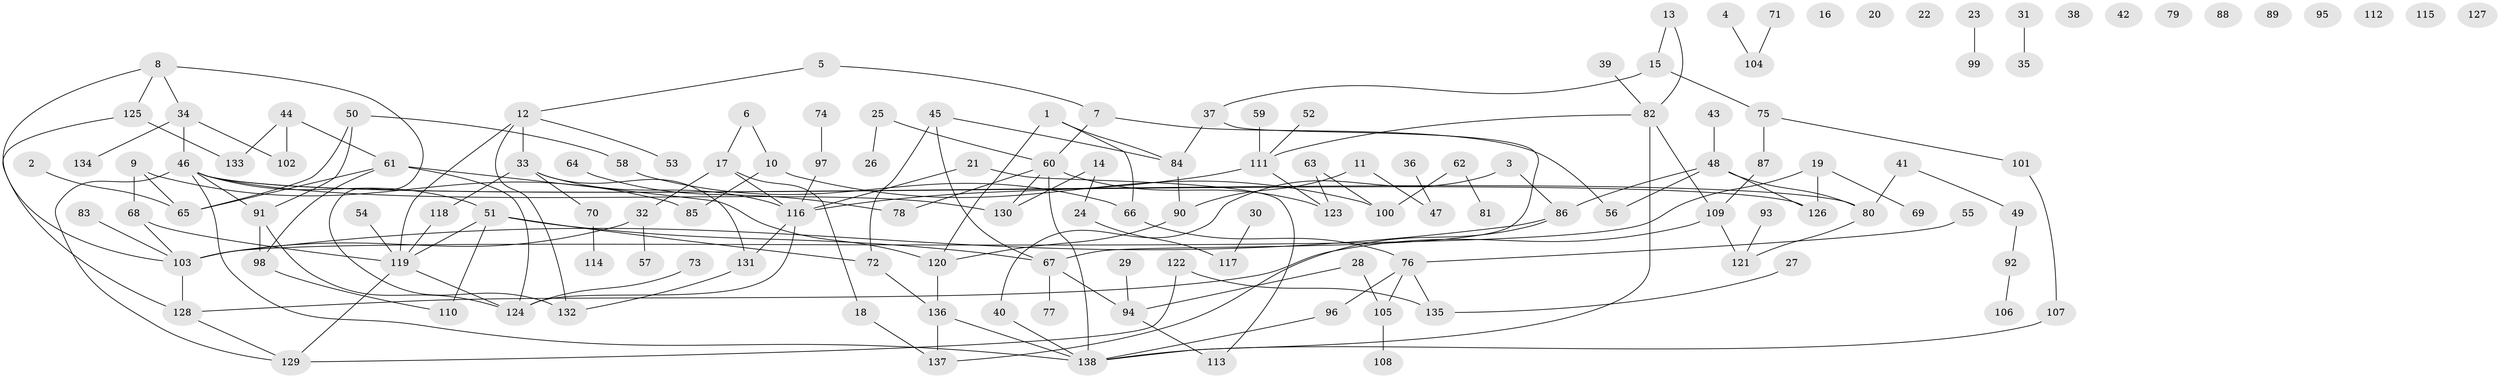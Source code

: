 // coarse degree distribution, {3: 0.07317073170731707, 1: 0.2926829268292683, 2: 0.21951219512195122, 4: 0.10975609756097561, 7: 0.024390243902439025, 14: 0.012195121951219513, 5: 0.06097560975609756, 0: 0.14634146341463414, 9: 0.012195121951219513, 6: 0.036585365853658534, 16: 0.012195121951219513}
// Generated by graph-tools (version 1.1) at 2025/16/03/04/25 18:16:28]
// undirected, 138 vertices, 168 edges
graph export_dot {
graph [start="1"]
  node [color=gray90,style=filled];
  1;
  2;
  3;
  4;
  5;
  6;
  7;
  8;
  9;
  10;
  11;
  12;
  13;
  14;
  15;
  16;
  17;
  18;
  19;
  20;
  21;
  22;
  23;
  24;
  25;
  26;
  27;
  28;
  29;
  30;
  31;
  32;
  33;
  34;
  35;
  36;
  37;
  38;
  39;
  40;
  41;
  42;
  43;
  44;
  45;
  46;
  47;
  48;
  49;
  50;
  51;
  52;
  53;
  54;
  55;
  56;
  57;
  58;
  59;
  60;
  61;
  62;
  63;
  64;
  65;
  66;
  67;
  68;
  69;
  70;
  71;
  72;
  73;
  74;
  75;
  76;
  77;
  78;
  79;
  80;
  81;
  82;
  83;
  84;
  85;
  86;
  87;
  88;
  89;
  90;
  91;
  92;
  93;
  94;
  95;
  96;
  97;
  98;
  99;
  100;
  101;
  102;
  103;
  104;
  105;
  106;
  107;
  108;
  109;
  110;
  111;
  112;
  113;
  114;
  115;
  116;
  117;
  118;
  119;
  120;
  121;
  122;
  123;
  124;
  125;
  126;
  127;
  128;
  129;
  130;
  131;
  132;
  133;
  134;
  135;
  136;
  137;
  138;
  1 -- 66;
  1 -- 84;
  1 -- 120;
  2 -- 65;
  3 -- 40;
  3 -- 86;
  4 -- 104;
  5 -- 7;
  5 -- 12;
  6 -- 10;
  6 -- 17;
  7 -- 56;
  7 -- 60;
  8 -- 34;
  8 -- 103;
  8 -- 125;
  8 -- 132;
  9 -- 65;
  9 -- 68;
  9 -- 85;
  10 -- 85;
  10 -- 100;
  11 -- 47;
  11 -- 90;
  12 -- 33;
  12 -- 53;
  12 -- 119;
  12 -- 132;
  13 -- 15;
  13 -- 82;
  14 -- 24;
  14 -- 130;
  15 -- 37;
  15 -- 75;
  17 -- 18;
  17 -- 32;
  17 -- 116;
  18 -- 137;
  19 -- 69;
  19 -- 103;
  19 -- 126;
  21 -- 113;
  21 -- 116;
  23 -- 99;
  24 -- 117;
  25 -- 26;
  25 -- 60;
  27 -- 135;
  28 -- 94;
  28 -- 105;
  29 -- 94;
  30 -- 117;
  31 -- 35;
  32 -- 57;
  32 -- 103;
  33 -- 70;
  33 -- 116;
  33 -- 118;
  33 -- 131;
  34 -- 46;
  34 -- 102;
  34 -- 134;
  36 -- 47;
  37 -- 67;
  37 -- 84;
  39 -- 82;
  40 -- 138;
  41 -- 49;
  41 -- 80;
  43 -- 48;
  44 -- 61;
  44 -- 102;
  44 -- 133;
  45 -- 67;
  45 -- 72;
  45 -- 84;
  46 -- 51;
  46 -- 80;
  46 -- 91;
  46 -- 126;
  46 -- 129;
  46 -- 130;
  46 -- 138;
  48 -- 56;
  48 -- 80;
  48 -- 86;
  48 -- 126;
  49 -- 92;
  50 -- 58;
  50 -- 65;
  50 -- 91;
  51 -- 67;
  51 -- 72;
  51 -- 110;
  51 -- 119;
  52 -- 111;
  54 -- 119;
  55 -- 76;
  58 -- 66;
  59 -- 111;
  60 -- 78;
  60 -- 123;
  60 -- 130;
  60 -- 138;
  61 -- 65;
  61 -- 98;
  61 -- 120;
  61 -- 124;
  62 -- 81;
  62 -- 100;
  63 -- 100;
  63 -- 123;
  64 -- 78;
  66 -- 76;
  67 -- 77;
  67 -- 94;
  68 -- 103;
  68 -- 119;
  70 -- 114;
  71 -- 104;
  72 -- 136;
  73 -- 124;
  74 -- 97;
  75 -- 87;
  75 -- 101;
  76 -- 96;
  76 -- 105;
  76 -- 135;
  80 -- 121;
  82 -- 109;
  82 -- 111;
  82 -- 138;
  83 -- 103;
  84 -- 90;
  86 -- 103;
  86 -- 137;
  87 -- 109;
  90 -- 120;
  91 -- 98;
  91 -- 124;
  92 -- 106;
  93 -- 121;
  94 -- 113;
  96 -- 138;
  97 -- 116;
  98 -- 110;
  101 -- 107;
  103 -- 128;
  105 -- 108;
  107 -- 138;
  109 -- 121;
  109 -- 128;
  111 -- 116;
  111 -- 123;
  116 -- 124;
  116 -- 131;
  118 -- 119;
  119 -- 124;
  119 -- 129;
  120 -- 136;
  122 -- 129;
  122 -- 135;
  125 -- 128;
  125 -- 133;
  128 -- 129;
  131 -- 132;
  136 -- 137;
  136 -- 138;
}
